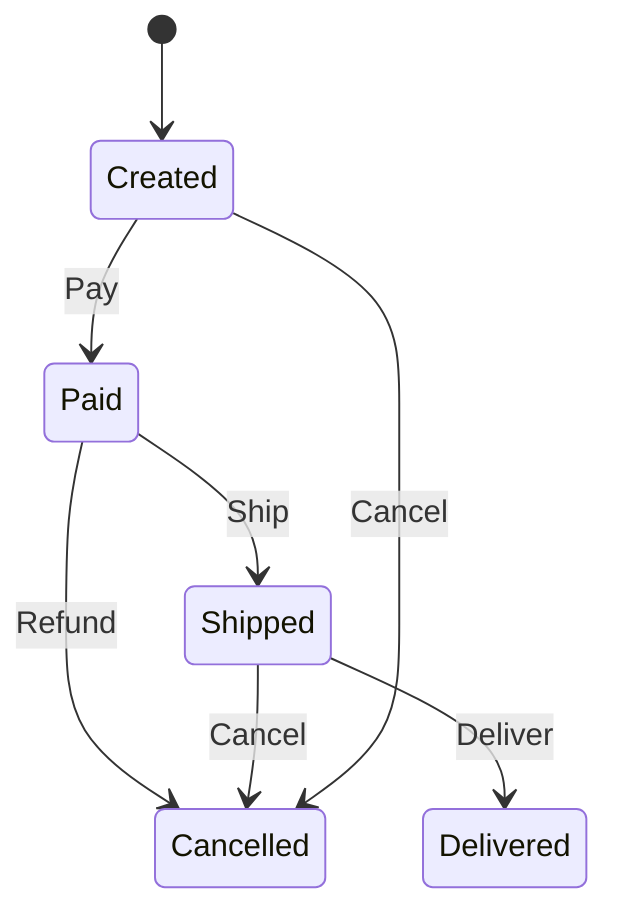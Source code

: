 stateDiagram-v2
    [*] --> Created
    Paid --> Cancelled : Refund
    Shipped --> Delivered : Deliver
    Shipped --> Cancelled : Cancel
    Created --> Cancelled : Cancel
    Created --> Paid : Pay
    Paid --> Shipped : Ship
